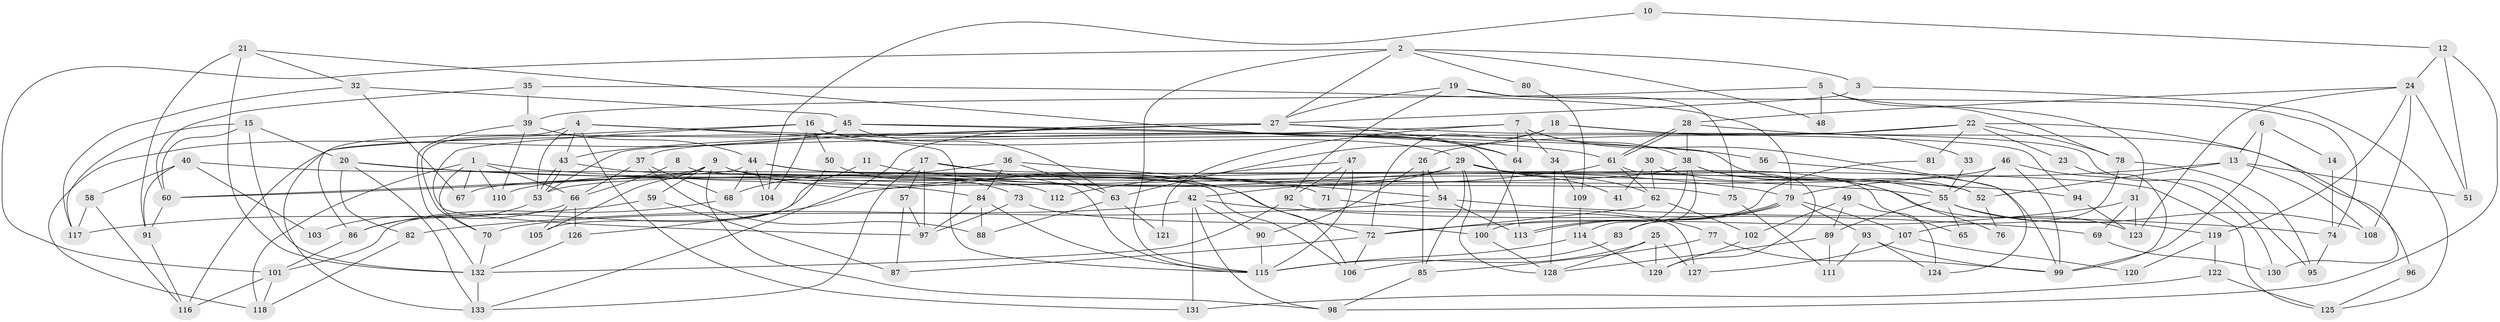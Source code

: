 // Generated by graph-tools (version 1.1) at 2025/02/03/09/25 03:02:00]
// undirected, 133 vertices, 266 edges
graph export_dot {
graph [start="1"]
  node [color=gray90,style=filled];
  1;
  2;
  3;
  4;
  5;
  6;
  7;
  8;
  9;
  10;
  11;
  12;
  13;
  14;
  15;
  16;
  17;
  18;
  19;
  20;
  21;
  22;
  23;
  24;
  25;
  26;
  27;
  28;
  29;
  30;
  31;
  32;
  33;
  34;
  35;
  36;
  37;
  38;
  39;
  40;
  41;
  42;
  43;
  44;
  45;
  46;
  47;
  48;
  49;
  50;
  51;
  52;
  53;
  54;
  55;
  56;
  57;
  58;
  59;
  60;
  61;
  62;
  63;
  64;
  65;
  66;
  67;
  68;
  69;
  70;
  71;
  72;
  73;
  74;
  75;
  76;
  77;
  78;
  79;
  80;
  81;
  82;
  83;
  84;
  85;
  86;
  87;
  88;
  89;
  90;
  91;
  92;
  93;
  94;
  95;
  96;
  97;
  98;
  99;
  100;
  101;
  102;
  103;
  104;
  105;
  106;
  107;
  108;
  109;
  110;
  111;
  112;
  113;
  114;
  115;
  116;
  117;
  118;
  119;
  120;
  121;
  122;
  123;
  124;
  125;
  126;
  127;
  128;
  129;
  130;
  131;
  132;
  133;
  1 -- 55;
  1 -- 110;
  1 -- 66;
  1 -- 67;
  1 -- 70;
  1 -- 118;
  2 -- 101;
  2 -- 115;
  2 -- 3;
  2 -- 27;
  2 -- 48;
  2 -- 80;
  3 -- 27;
  3 -- 125;
  4 -- 43;
  4 -- 115;
  4 -- 53;
  4 -- 56;
  4 -- 70;
  4 -- 131;
  5 -- 78;
  5 -- 39;
  5 -- 31;
  5 -- 48;
  6 -- 99;
  6 -- 13;
  6 -- 14;
  7 -- 38;
  7 -- 64;
  7 -- 34;
  7 -- 116;
  7 -- 121;
  7 -- 124;
  8 -- 66;
  8 -- 106;
  9 -- 60;
  9 -- 72;
  9 -- 59;
  9 -- 75;
  9 -- 98;
  9 -- 105;
  10 -- 12;
  10 -- 104;
  11 -- 101;
  11 -- 79;
  12 -- 98;
  12 -- 24;
  12 -- 51;
  13 -- 52;
  13 -- 51;
  13 -- 79;
  13 -- 108;
  14 -- 74;
  15 -- 132;
  15 -- 117;
  15 -- 20;
  15 -- 60;
  16 -- 29;
  16 -- 86;
  16 -- 50;
  16 -- 97;
  16 -- 104;
  16 -- 113;
  17 -- 97;
  17 -- 133;
  17 -- 52;
  17 -- 57;
  17 -- 115;
  18 -- 72;
  18 -- 63;
  18 -- 33;
  18 -- 94;
  19 -- 75;
  19 -- 27;
  19 -- 74;
  19 -- 92;
  20 -- 133;
  20 -- 82;
  20 -- 84;
  20 -- 94;
  21 -- 132;
  21 -- 91;
  21 -- 32;
  21 -- 64;
  22 -- 53;
  22 -- 78;
  22 -- 23;
  22 -- 26;
  22 -- 81;
  22 -- 130;
  23 -- 99;
  24 -- 123;
  24 -- 108;
  24 -- 28;
  24 -- 51;
  24 -- 119;
  25 -- 129;
  25 -- 128;
  25 -- 115;
  25 -- 127;
  26 -- 54;
  26 -- 85;
  26 -- 90;
  27 -- 133;
  27 -- 37;
  27 -- 43;
  27 -- 64;
  27 -- 95;
  28 -- 61;
  28 -- 61;
  28 -- 38;
  28 -- 96;
  29 -- 85;
  29 -- 42;
  29 -- 41;
  29 -- 62;
  29 -- 65;
  29 -- 110;
  29 -- 128;
  30 -- 62;
  30 -- 123;
  30 -- 41;
  31 -- 72;
  31 -- 69;
  31 -- 123;
  32 -- 67;
  32 -- 45;
  32 -- 117;
  33 -- 55;
  34 -- 128;
  34 -- 109;
  35 -- 39;
  35 -- 79;
  35 -- 60;
  36 -- 63;
  36 -- 84;
  36 -- 54;
  36 -- 68;
  37 -- 68;
  37 -- 66;
  37 -- 88;
  38 -- 55;
  38 -- 67;
  38 -- 76;
  38 -- 83;
  38 -- 114;
  39 -- 132;
  39 -- 44;
  39 -- 110;
  40 -- 71;
  40 -- 58;
  40 -- 91;
  40 -- 103;
  42 -- 70;
  42 -- 90;
  42 -- 69;
  42 -- 98;
  42 -- 131;
  43 -- 53;
  43 -- 53;
  43 -- 112;
  44 -- 60;
  44 -- 68;
  44 -- 104;
  44 -- 106;
  44 -- 125;
  45 -- 118;
  45 -- 52;
  45 -- 61;
  45 -- 63;
  45 -- 133;
  46 -- 53;
  46 -- 130;
  46 -- 55;
  46 -- 99;
  47 -- 92;
  47 -- 115;
  47 -- 71;
  47 -- 112;
  49 -- 89;
  49 -- 102;
  49 -- 124;
  50 -- 105;
  50 -- 73;
  52 -- 76;
  53 -- 86;
  54 -- 113;
  54 -- 74;
  54 -- 82;
  55 -- 119;
  55 -- 65;
  55 -- 89;
  55 -- 108;
  56 -- 99;
  57 -- 97;
  57 -- 87;
  58 -- 116;
  58 -- 117;
  59 -- 87;
  59 -- 117;
  60 -- 91;
  61 -- 62;
  61 -- 126;
  61 -- 129;
  62 -- 72;
  62 -- 102;
  63 -- 88;
  63 -- 121;
  64 -- 100;
  66 -- 103;
  66 -- 105;
  66 -- 126;
  68 -- 86;
  69 -- 130;
  70 -- 132;
  71 -- 77;
  72 -- 106;
  72 -- 87;
  73 -- 97;
  73 -- 100;
  74 -- 95;
  75 -- 111;
  77 -- 85;
  77 -- 99;
  78 -- 107;
  78 -- 95;
  79 -- 113;
  79 -- 113;
  79 -- 83;
  79 -- 93;
  79 -- 107;
  80 -- 109;
  81 -- 100;
  82 -- 118;
  83 -- 106;
  84 -- 115;
  84 -- 88;
  84 -- 97;
  85 -- 98;
  86 -- 101;
  89 -- 128;
  89 -- 111;
  90 -- 115;
  91 -- 116;
  92 -- 132;
  92 -- 127;
  93 -- 124;
  93 -- 99;
  93 -- 111;
  94 -- 123;
  96 -- 125;
  100 -- 128;
  101 -- 116;
  101 -- 118;
  102 -- 129;
  107 -- 127;
  107 -- 120;
  109 -- 114;
  114 -- 115;
  114 -- 129;
  119 -- 122;
  119 -- 120;
  122 -- 131;
  122 -- 125;
  126 -- 132;
  132 -- 133;
}
